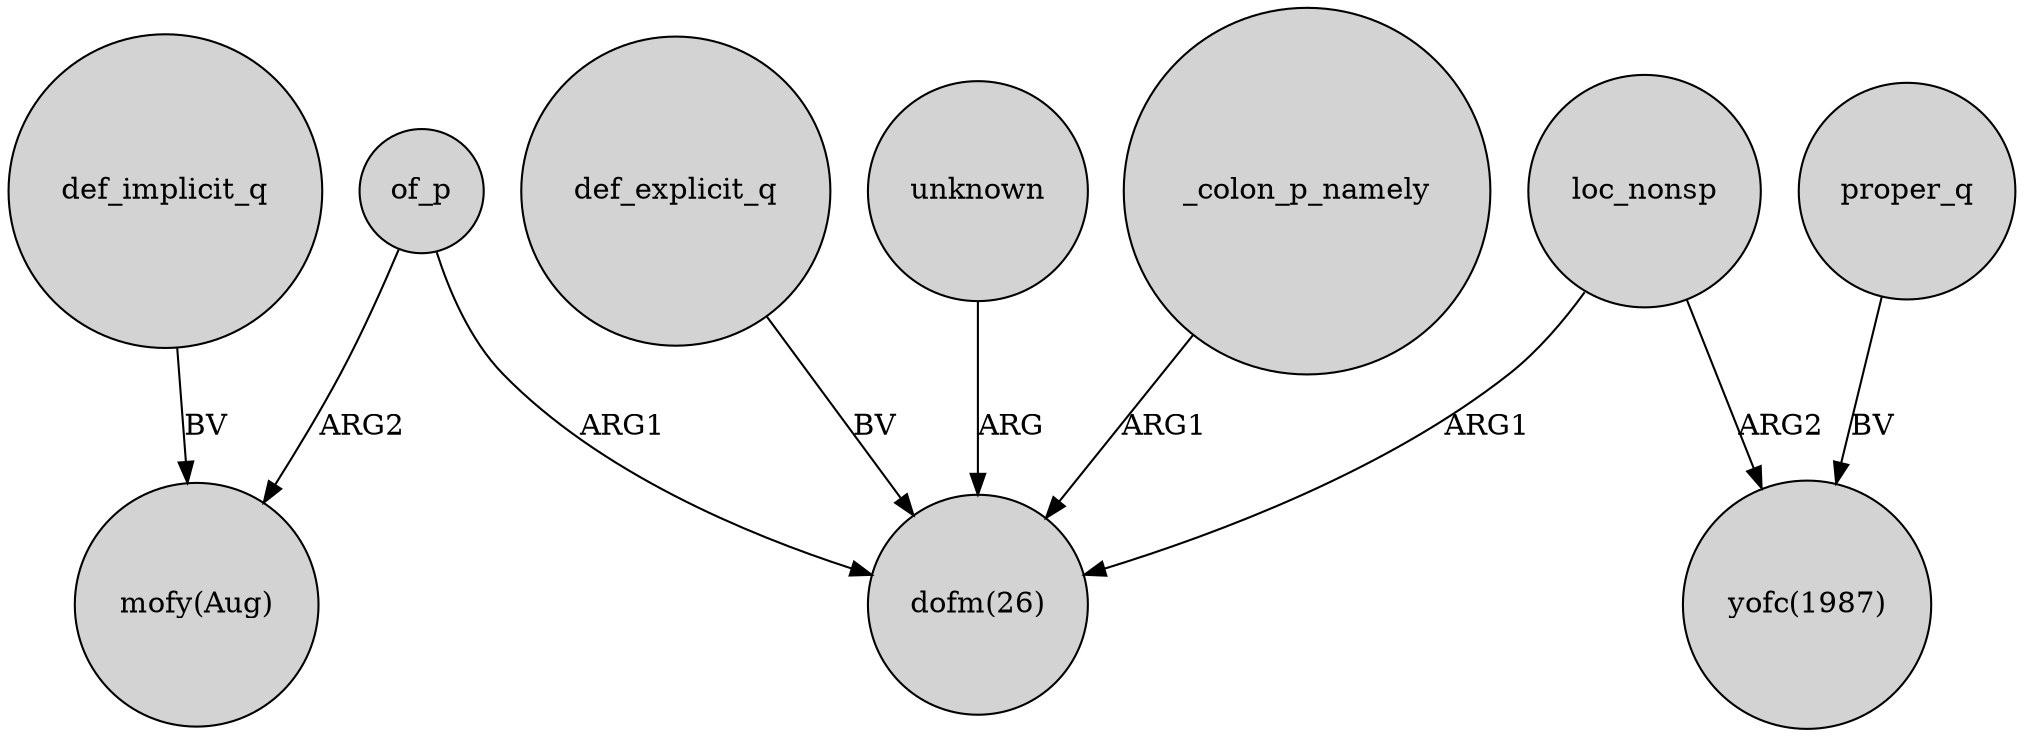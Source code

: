 digraph {
	node [shape=circle style=filled]
	of_p -> "mofy(Aug)" [label=ARG2]
	loc_nonsp -> "yofc(1987)" [label=ARG2]
	def_implicit_q -> "mofy(Aug)" [label=BV]
	_colon_p_namely -> "dofm(26)" [label=ARG1]
	of_p -> "dofm(26)" [label=ARG1]
	def_explicit_q -> "dofm(26)" [label=BV]
	unknown -> "dofm(26)" [label=ARG]
	proper_q -> "yofc(1987)" [label=BV]
	loc_nonsp -> "dofm(26)" [label=ARG1]
}
